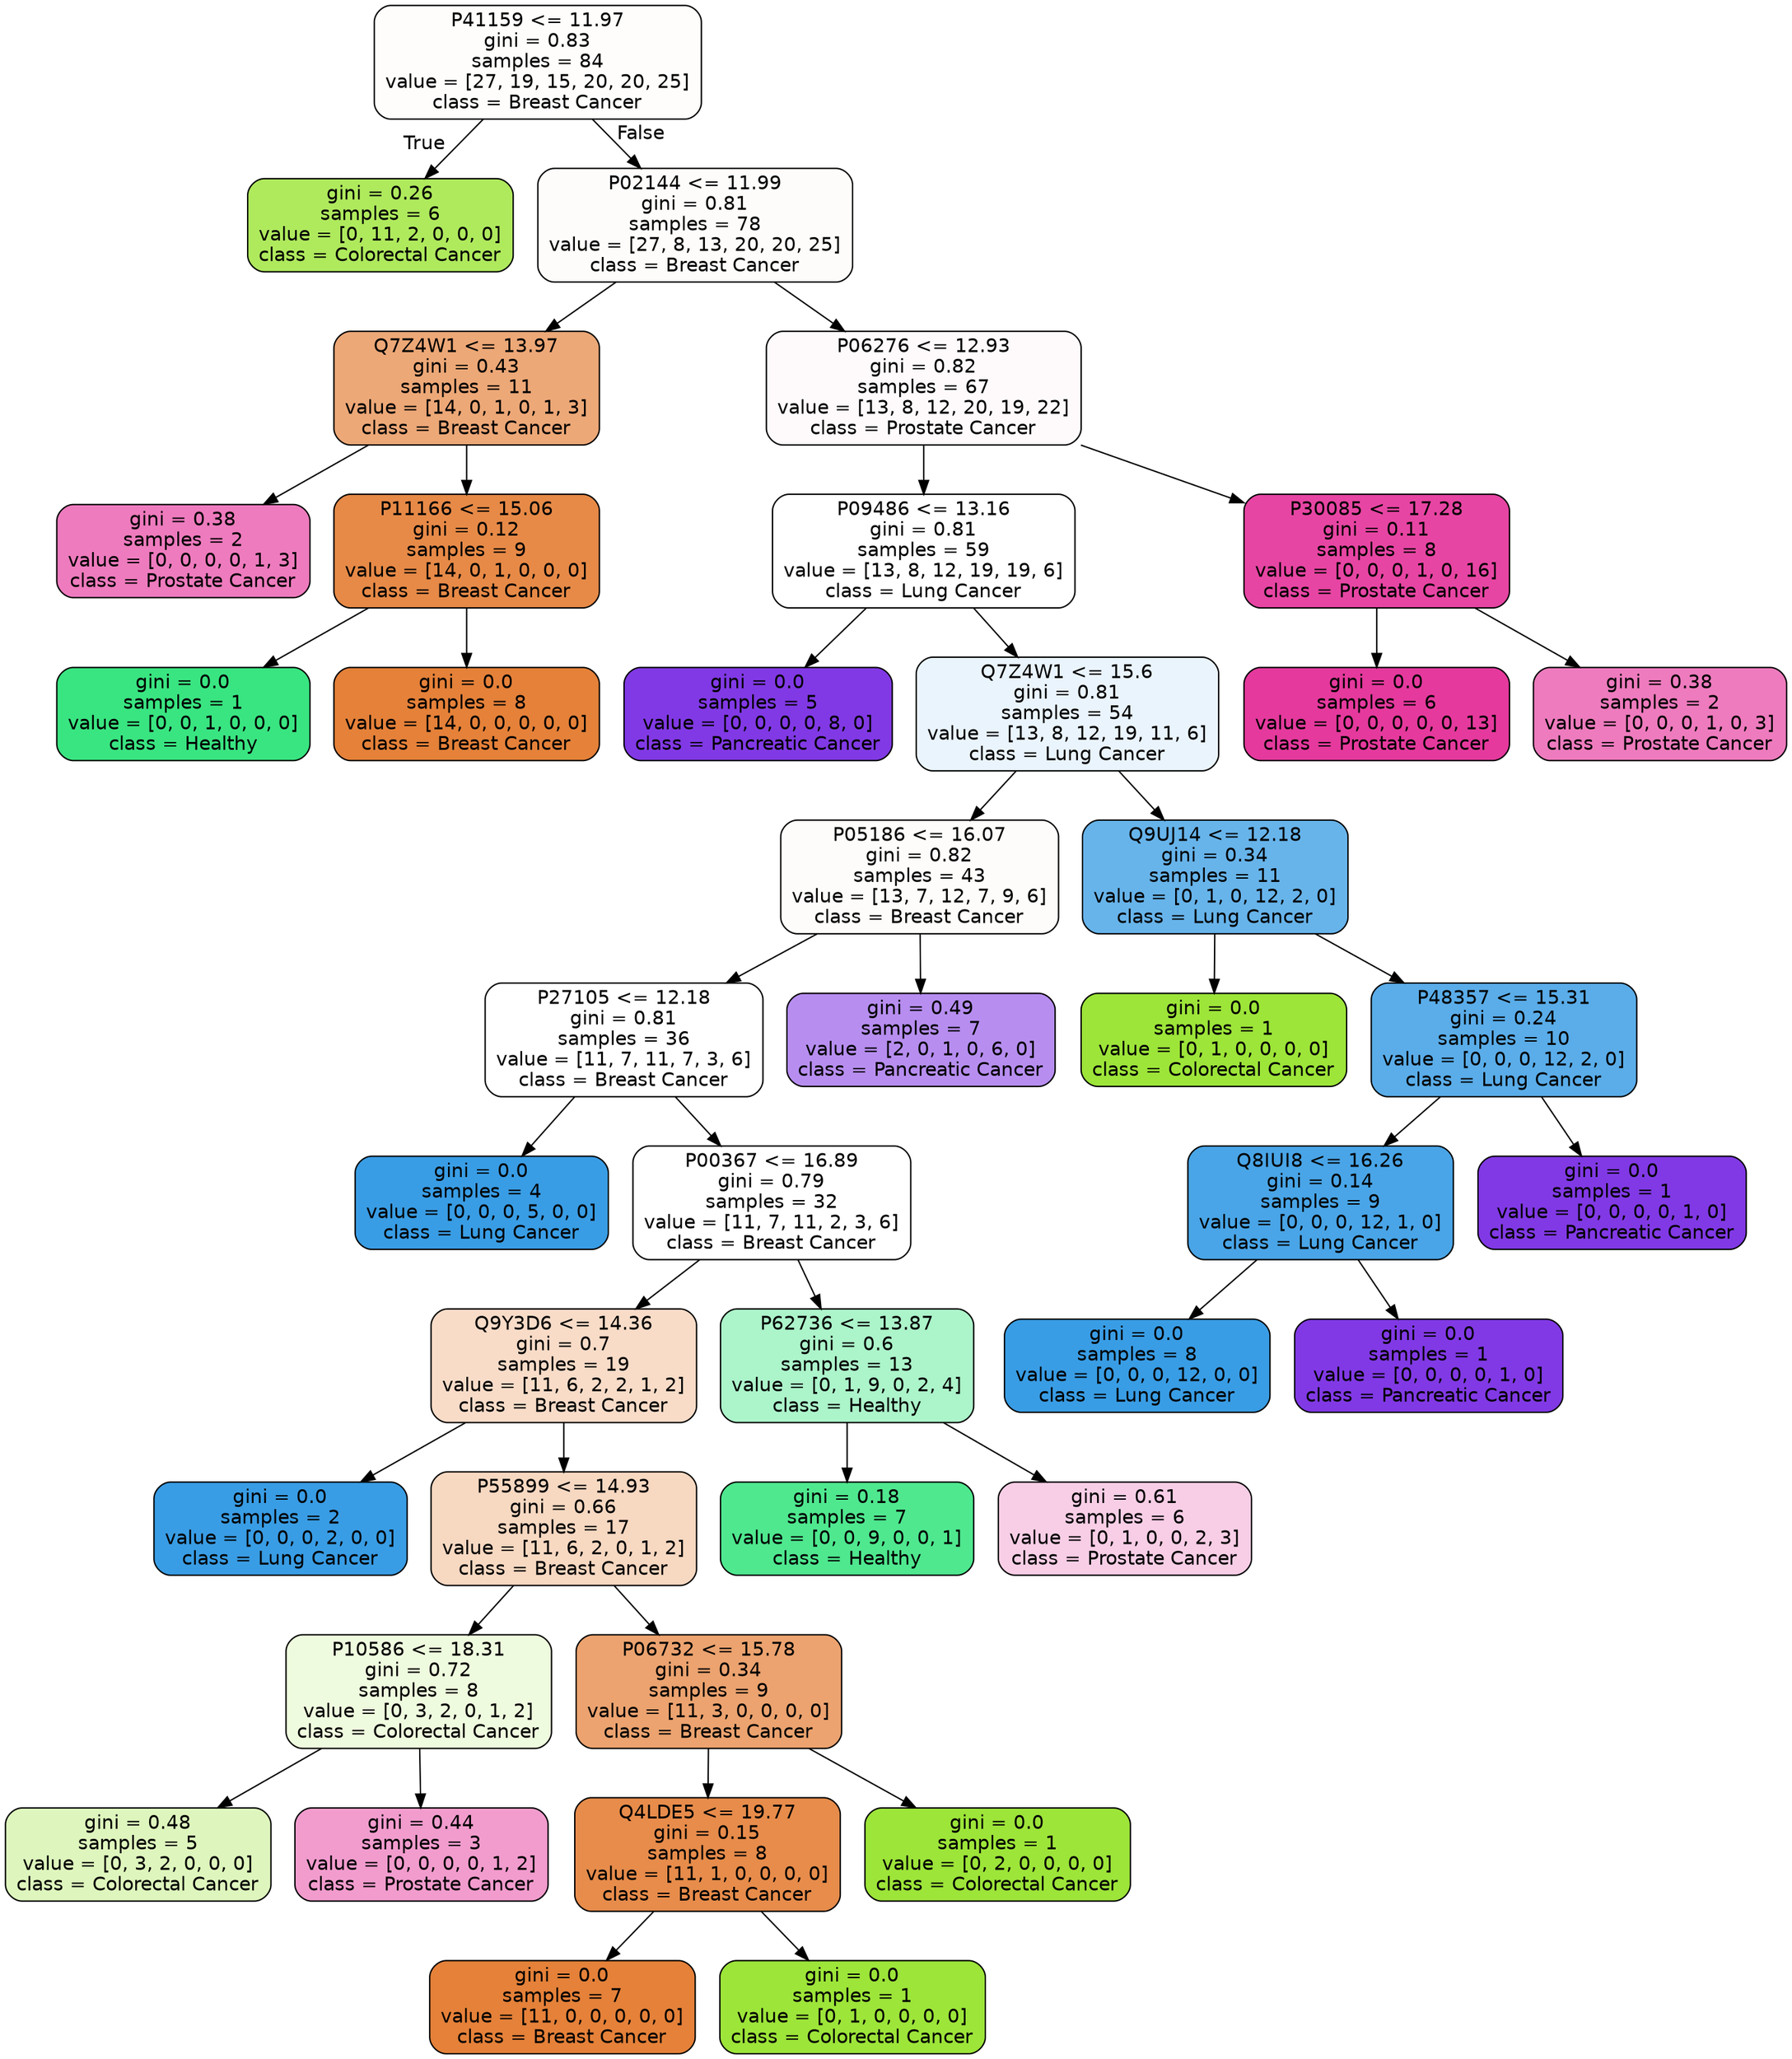 digraph Tree {
node [shape=box, style="filled, rounded", color="black", fontname="helvetica"] ;
edge [fontname="helvetica"] ;
0 [label="P41159 <= 11.97\ngini = 0.83\nsamples = 84\nvalue = [27, 19, 15, 20, 20, 25]\nclass = Breast Cancer", fillcolor="#fefdfb"] ;
1 [label="gini = 0.26\nsamples = 6\nvalue = [0, 11, 2, 0, 0, 0]\nclass = Colorectal Cancer", fillcolor="#afea5d"] ;
0 -> 1 [labeldistance=2.5, labelangle=45, headlabel="True"] ;
2 [label="P02144 <= 11.99\ngini = 0.81\nsamples = 78\nvalue = [27, 8, 13, 20, 20, 25]\nclass = Breast Cancer", fillcolor="#fefcfa"] ;
0 -> 2 [labeldistance=2.5, labelangle=-45, headlabel="False"] ;
3 [label="Q7Z4W1 <= 13.97\ngini = 0.43\nsamples = 11\nvalue = [14, 0, 1, 0, 1, 3]\nclass = Breast Cancer", fillcolor="#eda877"] ;
2 -> 3 ;
4 [label="gini = 0.38\nsamples = 2\nvalue = [0, 0, 0, 0, 1, 3]\nclass = Prostate Cancer", fillcolor="#ee7bbe"] ;
3 -> 4 ;
5 [label="P11166 <= 15.06\ngini = 0.12\nsamples = 9\nvalue = [14, 0, 1, 0, 0, 0]\nclass = Breast Cancer", fillcolor="#e78a47"] ;
3 -> 5 ;
6 [label="gini = 0.0\nsamples = 1\nvalue = [0, 0, 1, 0, 0, 0]\nclass = Healthy", fillcolor="#39e581"] ;
5 -> 6 ;
7 [label="gini = 0.0\nsamples = 8\nvalue = [14, 0, 0, 0, 0, 0]\nclass = Breast Cancer", fillcolor="#e58139"] ;
5 -> 7 ;
8 [label="P06276 <= 12.93\ngini = 0.82\nsamples = 67\nvalue = [13, 8, 12, 20, 19, 22]\nclass = Prostate Cancer", fillcolor="#fefafc"] ;
2 -> 8 ;
9 [label="P09486 <= 13.16\ngini = 0.81\nsamples = 59\nvalue = [13, 8, 12, 19, 19, 6]\nclass = Lung Cancer", fillcolor="#ffffff"] ;
8 -> 9 ;
10 [label="gini = 0.0\nsamples = 5\nvalue = [0, 0, 0, 0, 8, 0]\nclass = Pancreatic Cancer", fillcolor="#8139e5"] ;
9 -> 10 ;
11 [label="Q7Z4W1 <= 15.6\ngini = 0.81\nsamples = 54\nvalue = [13, 8, 12, 19, 11, 6]\nclass = Lung Cancer", fillcolor="#eaf4fc"] ;
9 -> 11 ;
12 [label="P05186 <= 16.07\ngini = 0.82\nsamples = 43\nvalue = [13, 7, 12, 7, 9, 6]\nclass = Breast Cancer", fillcolor="#fefcfa"] ;
11 -> 12 ;
13 [label="P27105 <= 12.18\ngini = 0.81\nsamples = 36\nvalue = [11, 7, 11, 7, 3, 6]\nclass = Breast Cancer", fillcolor="#ffffff"] ;
12 -> 13 ;
14 [label="gini = 0.0\nsamples = 4\nvalue = [0, 0, 0, 5, 0, 0]\nclass = Lung Cancer", fillcolor="#399de5"] ;
13 -> 14 ;
15 [label="P00367 <= 16.89\ngini = 0.79\nsamples = 32\nvalue = [11, 7, 11, 2, 3, 6]\nclass = Breast Cancer", fillcolor="#ffffff"] ;
13 -> 15 ;
16 [label="Q9Y3D6 <= 14.36\ngini = 0.7\nsamples = 19\nvalue = [11, 6, 2, 2, 1, 2]\nclass = Breast Cancer", fillcolor="#f8dcc8"] ;
15 -> 16 ;
17 [label="gini = 0.0\nsamples = 2\nvalue = [0, 0, 0, 2, 0, 0]\nclass = Lung Cancer", fillcolor="#399de5"] ;
16 -> 17 ;
18 [label="P55899 <= 14.93\ngini = 0.66\nsamples = 17\nvalue = [11, 6, 2, 0, 1, 2]\nclass = Breast Cancer", fillcolor="#f7d8c1"] ;
16 -> 18 ;
19 [label="P10586 <= 18.31\ngini = 0.72\nsamples = 8\nvalue = [0, 3, 2, 0, 1, 2]\nclass = Colorectal Cancer", fillcolor="#effbde"] ;
18 -> 19 ;
20 [label="gini = 0.48\nsamples = 5\nvalue = [0, 3, 2, 0, 0, 0]\nclass = Colorectal Cancer", fillcolor="#def6bd"] ;
19 -> 20 ;
21 [label="gini = 0.44\nsamples = 3\nvalue = [0, 0, 0, 0, 1, 2]\nclass = Prostate Cancer", fillcolor="#f29cce"] ;
19 -> 21 ;
22 [label="P06732 <= 15.78\ngini = 0.34\nsamples = 9\nvalue = [11, 3, 0, 0, 0, 0]\nclass = Breast Cancer", fillcolor="#eca36f"] ;
18 -> 22 ;
23 [label="Q4LDE5 <= 19.77\ngini = 0.15\nsamples = 8\nvalue = [11, 1, 0, 0, 0, 0]\nclass = Breast Cancer", fillcolor="#e78c4b"] ;
22 -> 23 ;
24 [label="gini = 0.0\nsamples = 7\nvalue = [11, 0, 0, 0, 0, 0]\nclass = Breast Cancer", fillcolor="#e58139"] ;
23 -> 24 ;
25 [label="gini = 0.0\nsamples = 1\nvalue = [0, 1, 0, 0, 0, 0]\nclass = Colorectal Cancer", fillcolor="#9de539"] ;
23 -> 25 ;
26 [label="gini = 0.0\nsamples = 1\nvalue = [0, 2, 0, 0, 0, 0]\nclass = Colorectal Cancer", fillcolor="#9de539"] ;
22 -> 26 ;
27 [label="P62736 <= 13.87\ngini = 0.6\nsamples = 13\nvalue = [0, 1, 9, 0, 2, 4]\nclass = Healthy", fillcolor="#acf4ca"] ;
15 -> 27 ;
28 [label="gini = 0.18\nsamples = 7\nvalue = [0, 0, 9, 0, 0, 1]\nclass = Healthy", fillcolor="#4fe88f"] ;
27 -> 28 ;
29 [label="gini = 0.61\nsamples = 6\nvalue = [0, 1, 0, 0, 2, 3]\nclass = Prostate Cancer", fillcolor="#f8cee6"] ;
27 -> 29 ;
30 [label="gini = 0.49\nsamples = 7\nvalue = [2, 0, 1, 0, 6, 0]\nclass = Pancreatic Cancer", fillcolor="#b78ef0"] ;
12 -> 30 ;
31 [label="Q9UJ14 <= 12.18\ngini = 0.34\nsamples = 11\nvalue = [0, 1, 0, 12, 2, 0]\nclass = Lung Cancer", fillcolor="#67b4eb"] ;
11 -> 31 ;
32 [label="gini = 0.0\nsamples = 1\nvalue = [0, 1, 0, 0, 0, 0]\nclass = Colorectal Cancer", fillcolor="#9de539"] ;
31 -> 32 ;
33 [label="P48357 <= 15.31\ngini = 0.24\nsamples = 10\nvalue = [0, 0, 0, 12, 2, 0]\nclass = Lung Cancer", fillcolor="#5aade9"] ;
31 -> 33 ;
34 [label="Q8IUI8 <= 16.26\ngini = 0.14\nsamples = 9\nvalue = [0, 0, 0, 12, 1, 0]\nclass = Lung Cancer", fillcolor="#49a5e7"] ;
33 -> 34 ;
35 [label="gini = 0.0\nsamples = 8\nvalue = [0, 0, 0, 12, 0, 0]\nclass = Lung Cancer", fillcolor="#399de5"] ;
34 -> 35 ;
36 [label="gini = 0.0\nsamples = 1\nvalue = [0, 0, 0, 0, 1, 0]\nclass = Pancreatic Cancer", fillcolor="#8139e5"] ;
34 -> 36 ;
37 [label="gini = 0.0\nsamples = 1\nvalue = [0, 0, 0, 0, 1, 0]\nclass = Pancreatic Cancer", fillcolor="#8139e5"] ;
33 -> 37 ;
38 [label="P30085 <= 17.28\ngini = 0.11\nsamples = 8\nvalue = [0, 0, 0, 1, 0, 16]\nclass = Prostate Cancer", fillcolor="#e745a3"] ;
8 -> 38 ;
39 [label="gini = 0.0\nsamples = 6\nvalue = [0, 0, 0, 0, 0, 13]\nclass = Prostate Cancer", fillcolor="#e5399d"] ;
38 -> 39 ;
40 [label="gini = 0.38\nsamples = 2\nvalue = [0, 0, 0, 1, 0, 3]\nclass = Prostate Cancer", fillcolor="#ee7bbe"] ;
38 -> 40 ;
}